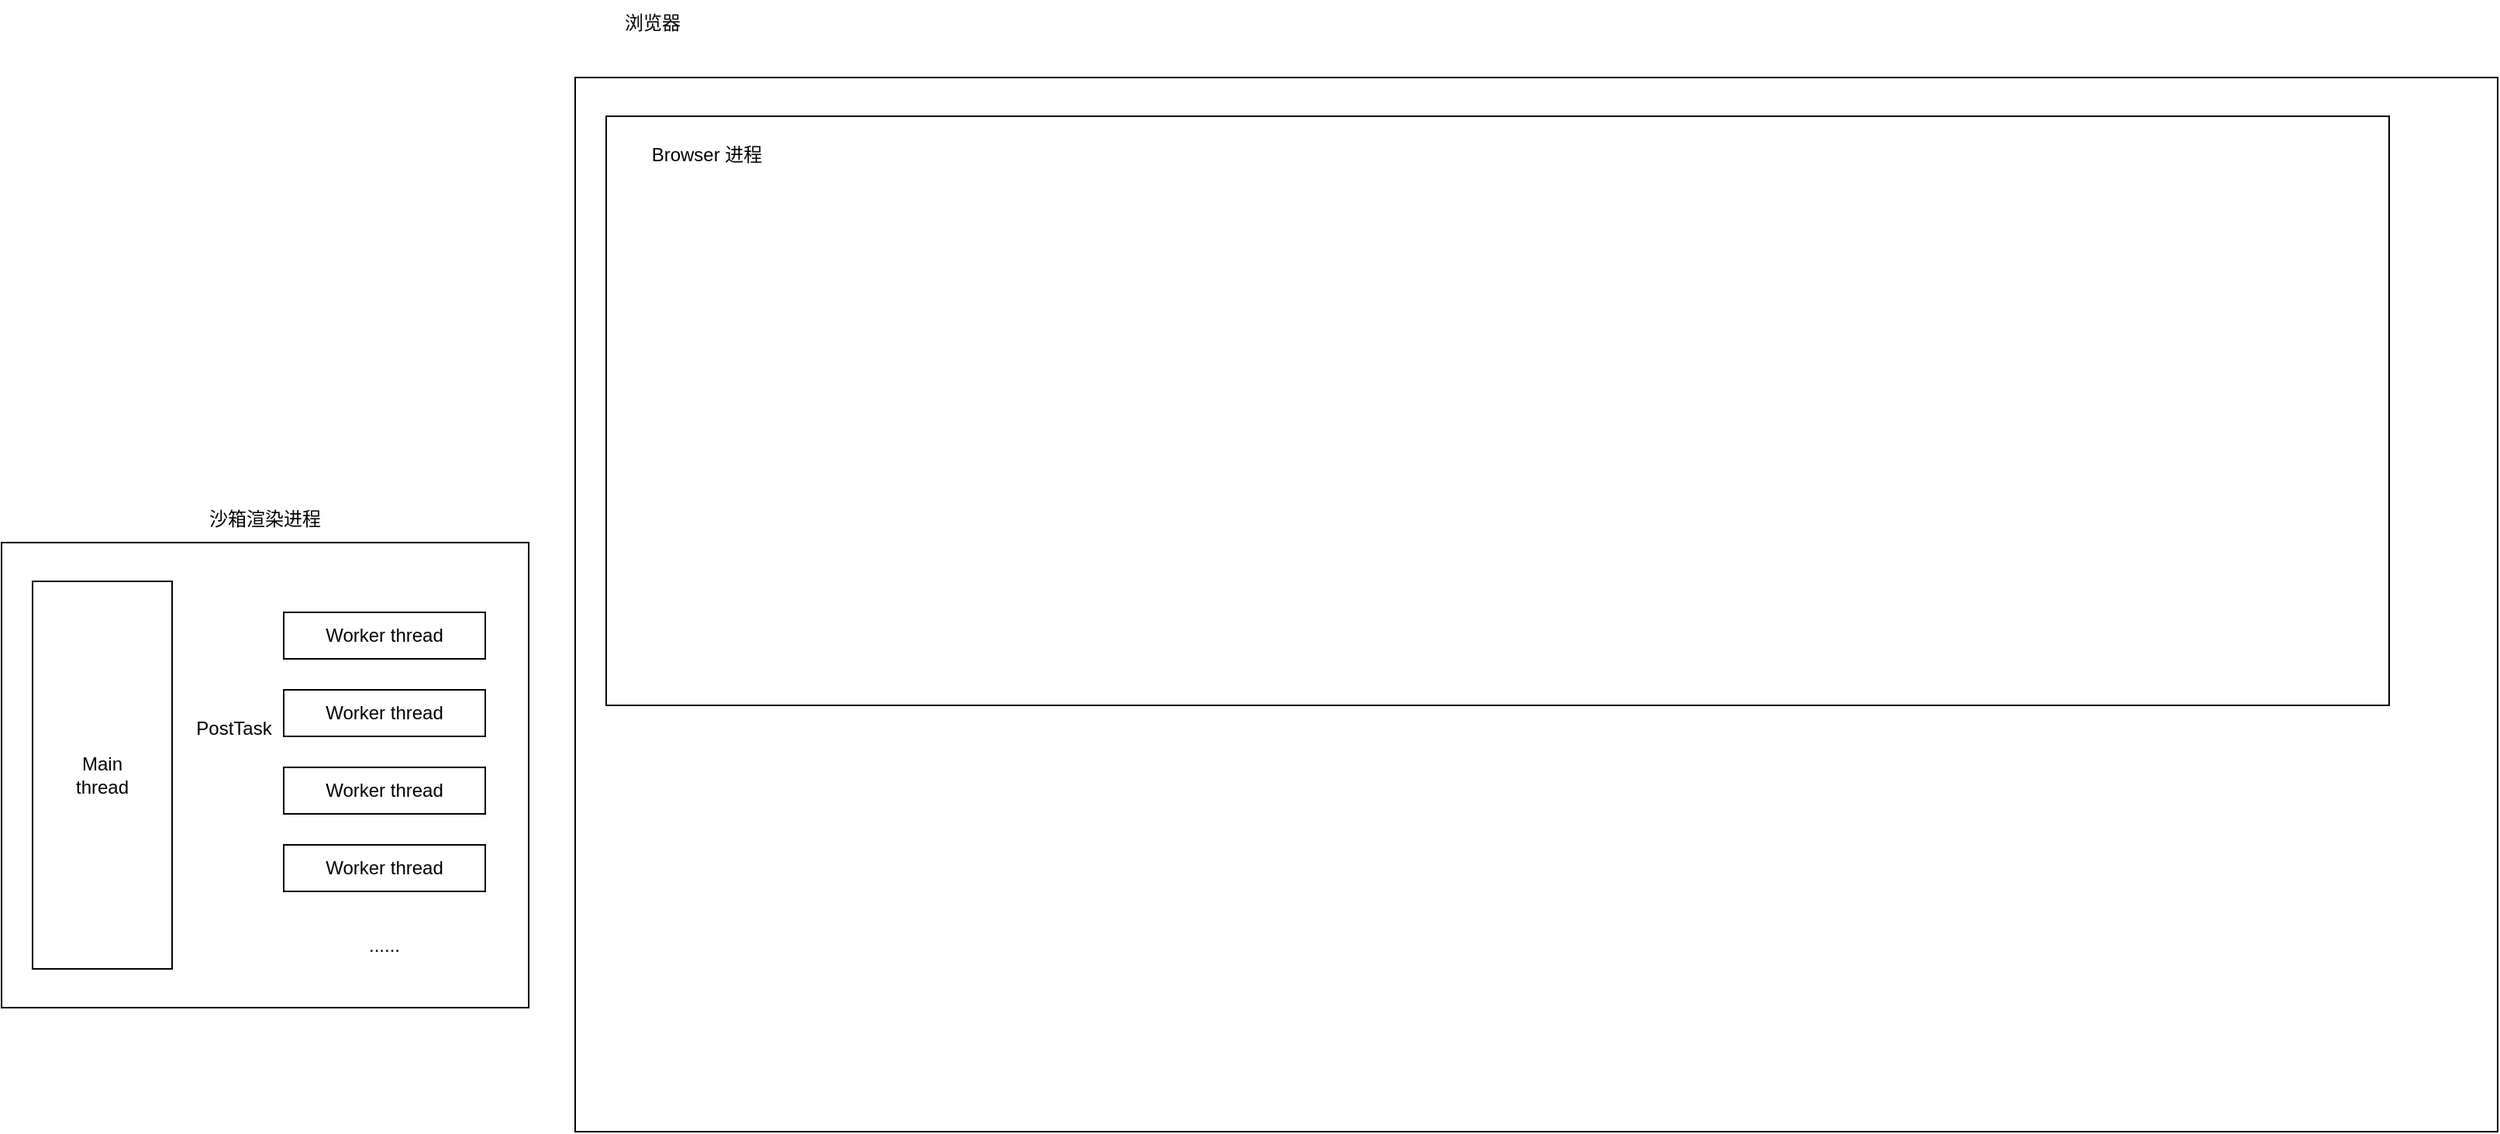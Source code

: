 <mxfile version="15.7.3" type="github">
  <diagram id="C5RBs43oDa-KdzZeNtuy" name="Page-1">
    <mxGraphModel dx="2253" dy="683" grid="1" gridSize="10" guides="1" tooltips="1" connect="1" arrows="1" fold="1" page="1" pageScale="1" pageWidth="827" pageHeight="1169" math="0" shadow="0">
      <root>
        <mxCell id="WIyWlLk6GJQsqaUBKTNV-0" />
        <mxCell id="WIyWlLk6GJQsqaUBKTNV-1" parent="WIyWlLk6GJQsqaUBKTNV-0" />
        <mxCell id="iDaQYpnZzZrvekp5LFZ6-0" value="" style="rounded=0;whiteSpace=wrap;html=1;" vertex="1" parent="WIyWlLk6GJQsqaUBKTNV-1">
          <mxGeometry x="-360" y="460" width="340" height="300" as="geometry" />
        </mxCell>
        <mxCell id="iDaQYpnZzZrvekp5LFZ6-1" value="Main&lt;br&gt;thread" style="rounded=0;whiteSpace=wrap;html=1;" vertex="1" parent="WIyWlLk6GJQsqaUBKTNV-1">
          <mxGeometry x="-340" y="485" width="90" height="250" as="geometry" />
        </mxCell>
        <mxCell id="iDaQYpnZzZrvekp5LFZ6-2" value="Worker thread" style="rounded=0;whiteSpace=wrap;html=1;" vertex="1" parent="WIyWlLk6GJQsqaUBKTNV-1">
          <mxGeometry x="-178" y="505" width="130" height="30" as="geometry" />
        </mxCell>
        <mxCell id="iDaQYpnZzZrvekp5LFZ6-3" value="Worker thread" style="rounded=0;whiteSpace=wrap;html=1;" vertex="1" parent="WIyWlLk6GJQsqaUBKTNV-1">
          <mxGeometry x="-178" y="555" width="130" height="30" as="geometry" />
        </mxCell>
        <mxCell id="iDaQYpnZzZrvekp5LFZ6-4" value="Worker thread" style="rounded=0;whiteSpace=wrap;html=1;" vertex="1" parent="WIyWlLk6GJQsqaUBKTNV-1">
          <mxGeometry x="-178" y="605" width="130" height="30" as="geometry" />
        </mxCell>
        <mxCell id="iDaQYpnZzZrvekp5LFZ6-5" value="Worker thread" style="rounded=0;whiteSpace=wrap;html=1;" vertex="1" parent="WIyWlLk6GJQsqaUBKTNV-1">
          <mxGeometry x="-178" y="655" width="130" height="30" as="geometry" />
        </mxCell>
        <mxCell id="iDaQYpnZzZrvekp5LFZ6-6" value="......" style="text;html=1;strokeColor=none;fillColor=none;align=center;verticalAlign=middle;whiteSpace=wrap;rounded=0;" vertex="1" parent="WIyWlLk6GJQsqaUBKTNV-1">
          <mxGeometry x="-143" y="705" width="60" height="30" as="geometry" />
        </mxCell>
        <mxCell id="iDaQYpnZzZrvekp5LFZ6-9" value="PostTask" style="text;html=1;strokeColor=none;fillColor=none;align=center;verticalAlign=middle;whiteSpace=wrap;rounded=0;" vertex="1" parent="WIyWlLk6GJQsqaUBKTNV-1">
          <mxGeometry x="-240" y="565" width="60" height="30" as="geometry" />
        </mxCell>
        <mxCell id="iDaQYpnZzZrvekp5LFZ6-10" value="沙箱渲染进程" style="text;html=1;strokeColor=none;fillColor=none;align=center;verticalAlign=middle;whiteSpace=wrap;rounded=0;" vertex="1" parent="WIyWlLk6GJQsqaUBKTNV-1">
          <mxGeometry x="-260" y="430" width="140" height="30" as="geometry" />
        </mxCell>
        <mxCell id="iDaQYpnZzZrvekp5LFZ6-12" value="" style="rounded=0;whiteSpace=wrap;html=1;" vertex="1" parent="WIyWlLk6GJQsqaUBKTNV-1">
          <mxGeometry x="10" y="160" width="1240" height="680" as="geometry" />
        </mxCell>
        <mxCell id="iDaQYpnZzZrvekp5LFZ6-13" value="" style="rounded=0;whiteSpace=wrap;html=1;" vertex="1" parent="WIyWlLk6GJQsqaUBKTNV-1">
          <mxGeometry x="30" y="185" width="1150" height="380" as="geometry" />
        </mxCell>
        <mxCell id="iDaQYpnZzZrvekp5LFZ6-14" value="浏览器" style="text;html=1;strokeColor=none;fillColor=none;align=center;verticalAlign=middle;whiteSpace=wrap;rounded=0;" vertex="1" parent="WIyWlLk6GJQsqaUBKTNV-1">
          <mxGeometry x="30" y="110" width="60" height="30" as="geometry" />
        </mxCell>
        <mxCell id="iDaQYpnZzZrvekp5LFZ6-15" value="Browser 进程" style="text;html=1;strokeColor=none;fillColor=none;align=center;verticalAlign=middle;whiteSpace=wrap;rounded=0;" vertex="1" parent="WIyWlLk6GJQsqaUBKTNV-1">
          <mxGeometry x="50" y="200" width="90" height="20" as="geometry" />
        </mxCell>
      </root>
    </mxGraphModel>
  </diagram>
</mxfile>

